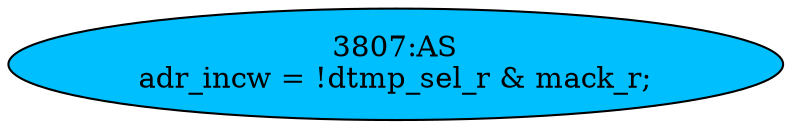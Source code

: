 strict digraph "" {
	node [label="\N"];
	"3807:AS"	 [ast="<pyverilog.vparser.ast.Assign object at 0x7f13b5568a90>",
		def_var="['adr_incw']",
		fillcolor=deepskyblue,
		label="3807:AS
adr_incw = !dtmp_sel_r & mack_r;",
		statements="[]",
		style=filled,
		typ=Assign,
		use_var="['dtmp_sel_r', 'mack_r']"];
}
